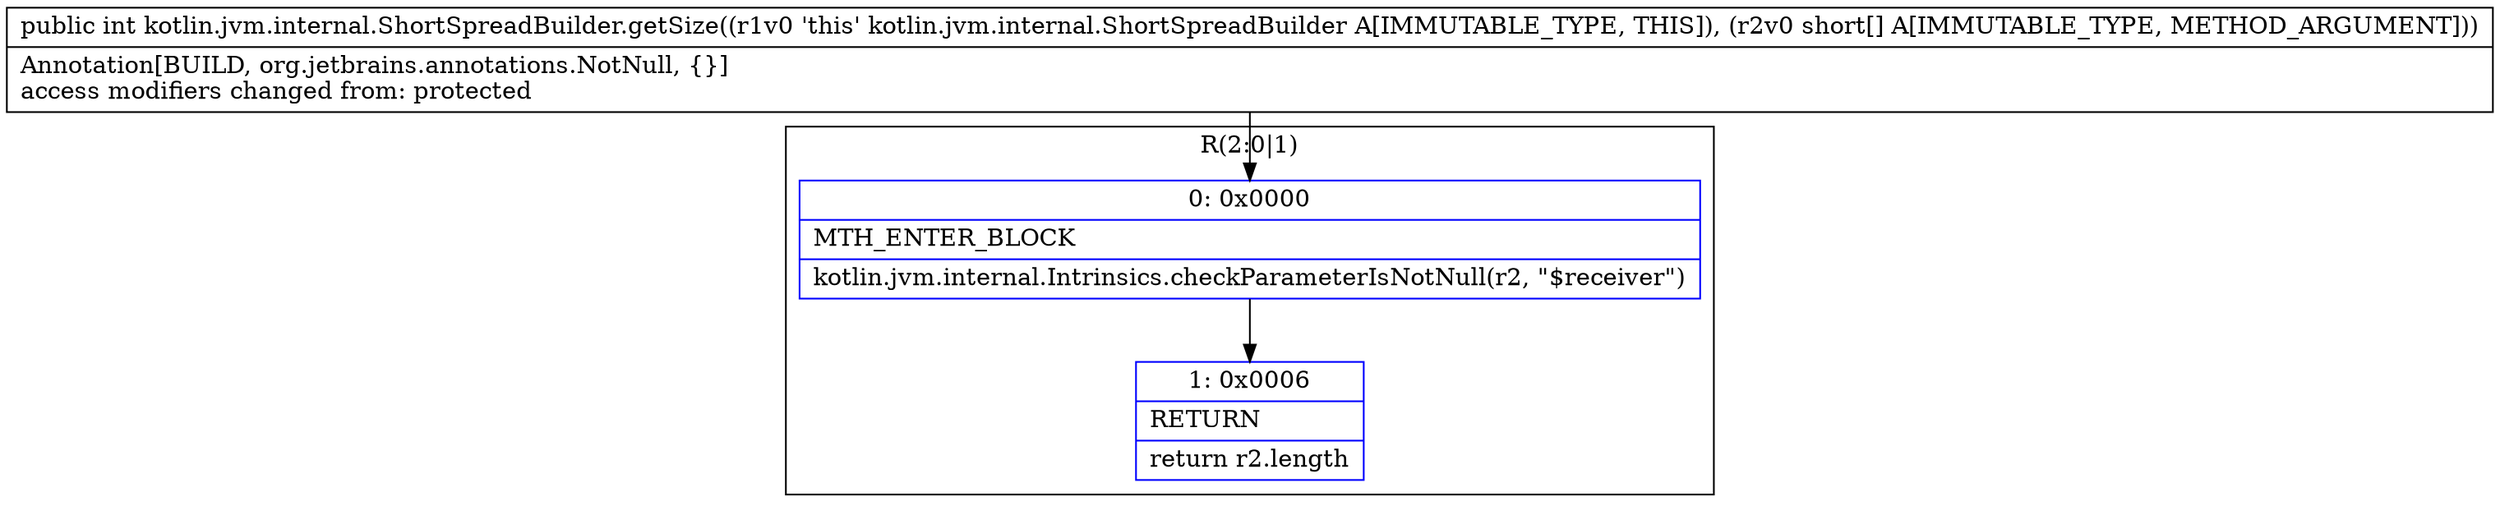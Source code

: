 digraph "CFG forkotlin.jvm.internal.ShortSpreadBuilder.getSize([S)I" {
subgraph cluster_Region_1444582019 {
label = "R(2:0|1)";
node [shape=record,color=blue];
Node_0 [shape=record,label="{0\:\ 0x0000|MTH_ENTER_BLOCK\l|kotlin.jvm.internal.Intrinsics.checkParameterIsNotNull(r2, \"$receiver\")\l}"];
Node_1 [shape=record,label="{1\:\ 0x0006|RETURN\l|return r2.length\l}"];
}
MethodNode[shape=record,label="{public int kotlin.jvm.internal.ShortSpreadBuilder.getSize((r1v0 'this' kotlin.jvm.internal.ShortSpreadBuilder A[IMMUTABLE_TYPE, THIS]), (r2v0 short[] A[IMMUTABLE_TYPE, METHOD_ARGUMENT]))  | Annotation[BUILD, org.jetbrains.annotations.NotNull, \{\}]\laccess modifiers changed from: protected\l}"];
MethodNode -> Node_0;
Node_0 -> Node_1;
}

